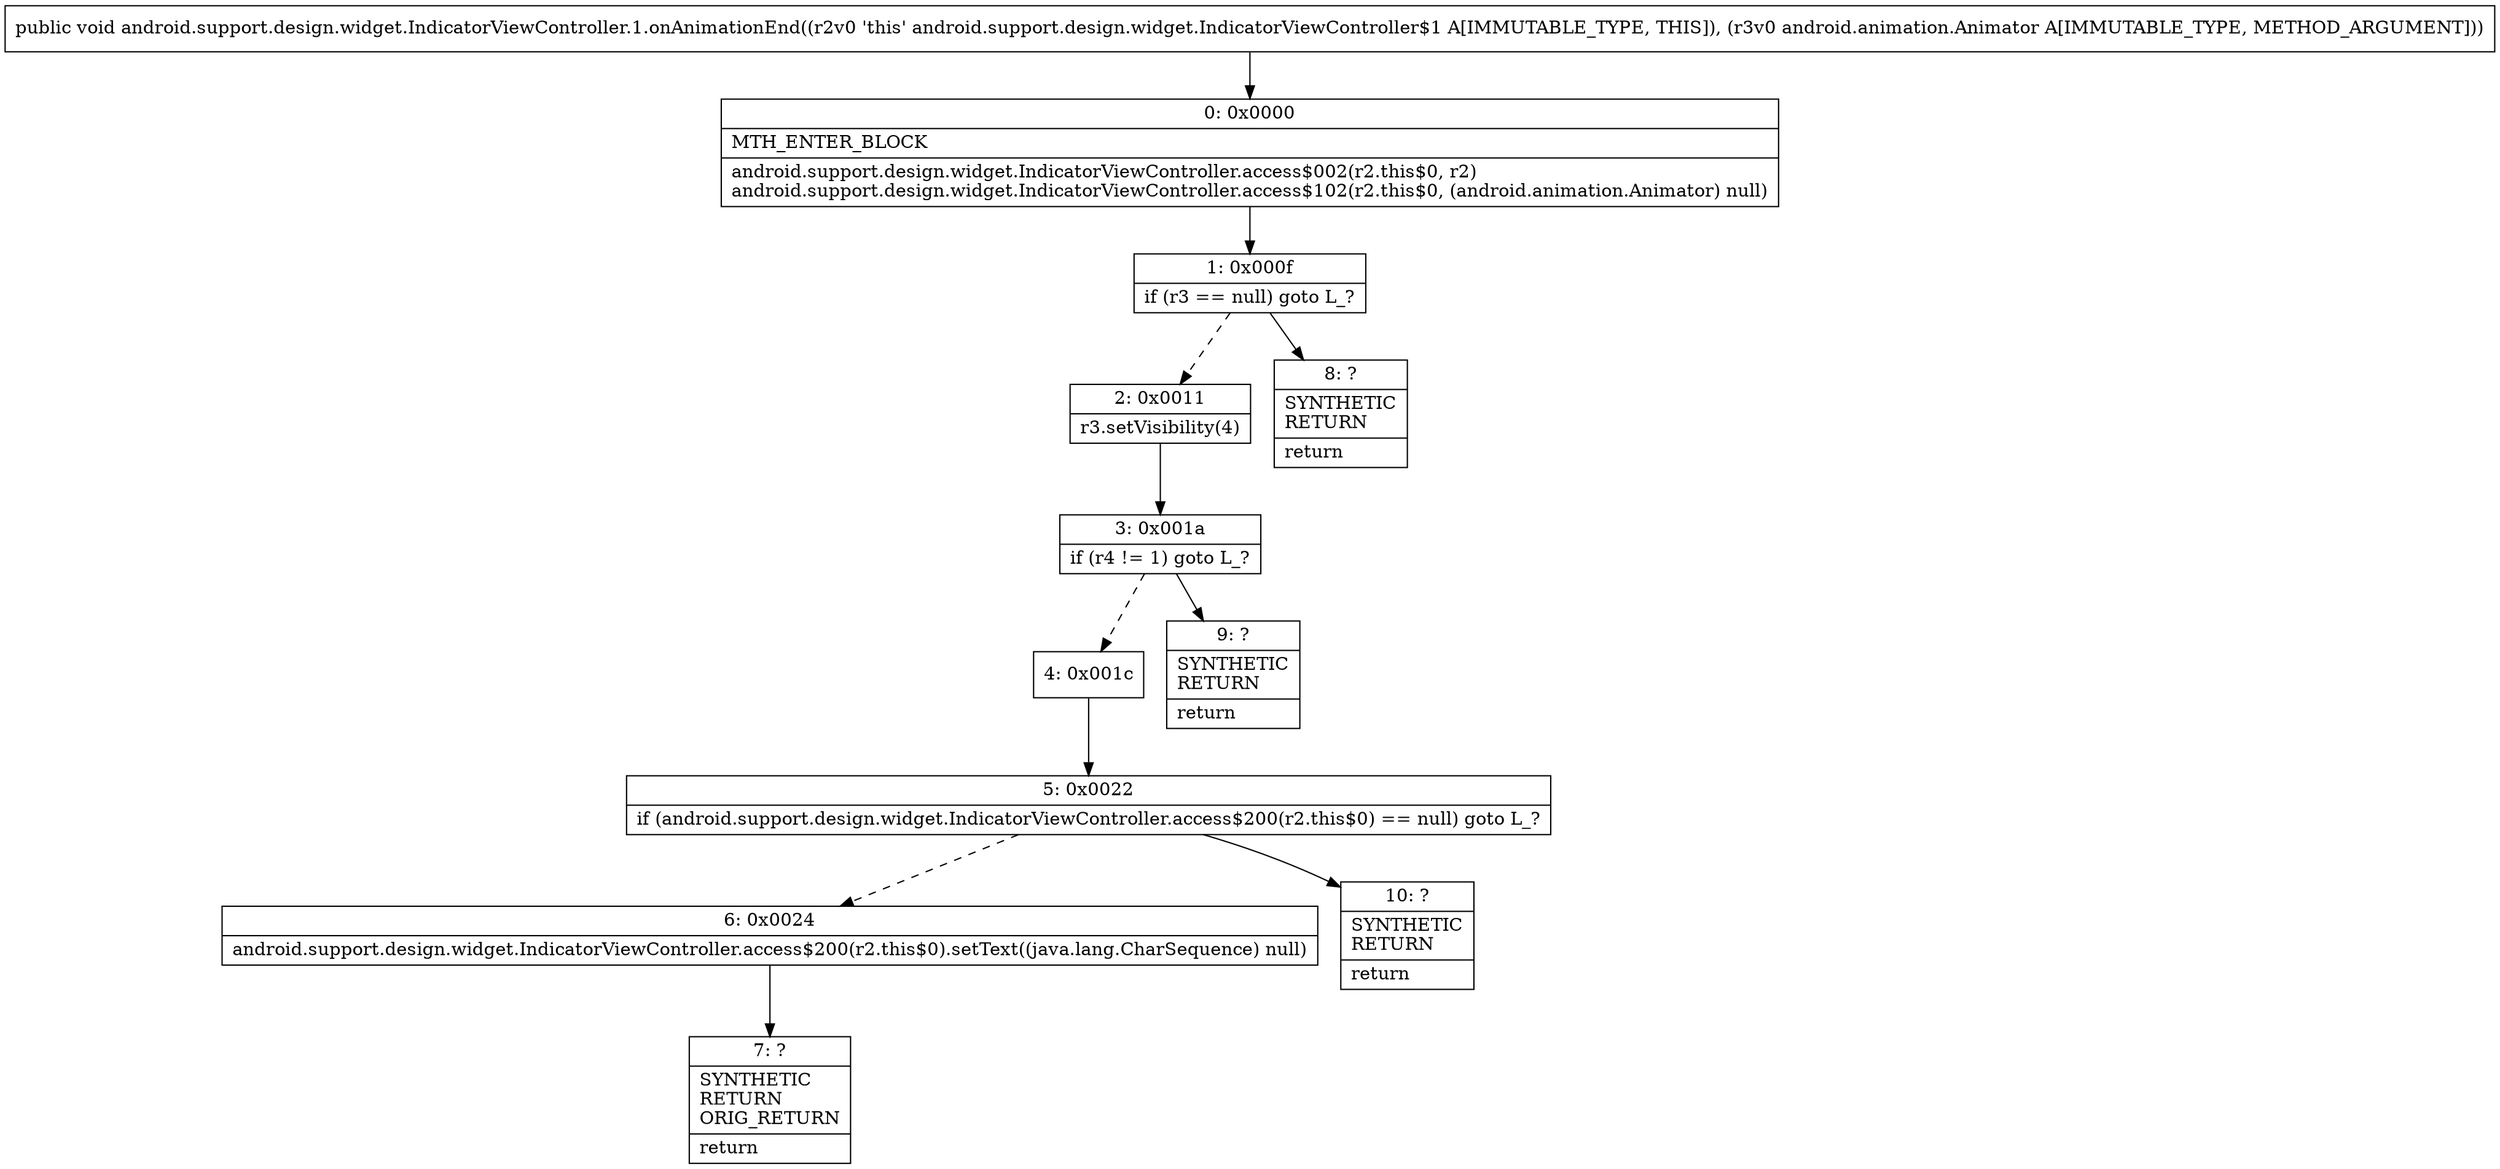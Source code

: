 digraph "CFG forandroid.support.design.widget.IndicatorViewController.1.onAnimationEnd(Landroid\/animation\/Animator;)V" {
Node_0 [shape=record,label="{0\:\ 0x0000|MTH_ENTER_BLOCK\l|android.support.design.widget.IndicatorViewController.access$002(r2.this$0, r2)\landroid.support.design.widget.IndicatorViewController.access$102(r2.this$0, (android.animation.Animator) null)\l}"];
Node_1 [shape=record,label="{1\:\ 0x000f|if (r3 == null) goto L_?\l}"];
Node_2 [shape=record,label="{2\:\ 0x0011|r3.setVisibility(4)\l}"];
Node_3 [shape=record,label="{3\:\ 0x001a|if (r4 != 1) goto L_?\l}"];
Node_4 [shape=record,label="{4\:\ 0x001c}"];
Node_5 [shape=record,label="{5\:\ 0x0022|if (android.support.design.widget.IndicatorViewController.access$200(r2.this$0) == null) goto L_?\l}"];
Node_6 [shape=record,label="{6\:\ 0x0024|android.support.design.widget.IndicatorViewController.access$200(r2.this$0).setText((java.lang.CharSequence) null)\l}"];
Node_7 [shape=record,label="{7\:\ ?|SYNTHETIC\lRETURN\lORIG_RETURN\l|return\l}"];
Node_8 [shape=record,label="{8\:\ ?|SYNTHETIC\lRETURN\l|return\l}"];
Node_9 [shape=record,label="{9\:\ ?|SYNTHETIC\lRETURN\l|return\l}"];
Node_10 [shape=record,label="{10\:\ ?|SYNTHETIC\lRETURN\l|return\l}"];
MethodNode[shape=record,label="{public void android.support.design.widget.IndicatorViewController.1.onAnimationEnd((r2v0 'this' android.support.design.widget.IndicatorViewController$1 A[IMMUTABLE_TYPE, THIS]), (r3v0 android.animation.Animator A[IMMUTABLE_TYPE, METHOD_ARGUMENT])) }"];
MethodNode -> Node_0;
Node_0 -> Node_1;
Node_1 -> Node_2[style=dashed];
Node_1 -> Node_8;
Node_2 -> Node_3;
Node_3 -> Node_4[style=dashed];
Node_3 -> Node_9;
Node_4 -> Node_5;
Node_5 -> Node_6[style=dashed];
Node_5 -> Node_10;
Node_6 -> Node_7;
}

